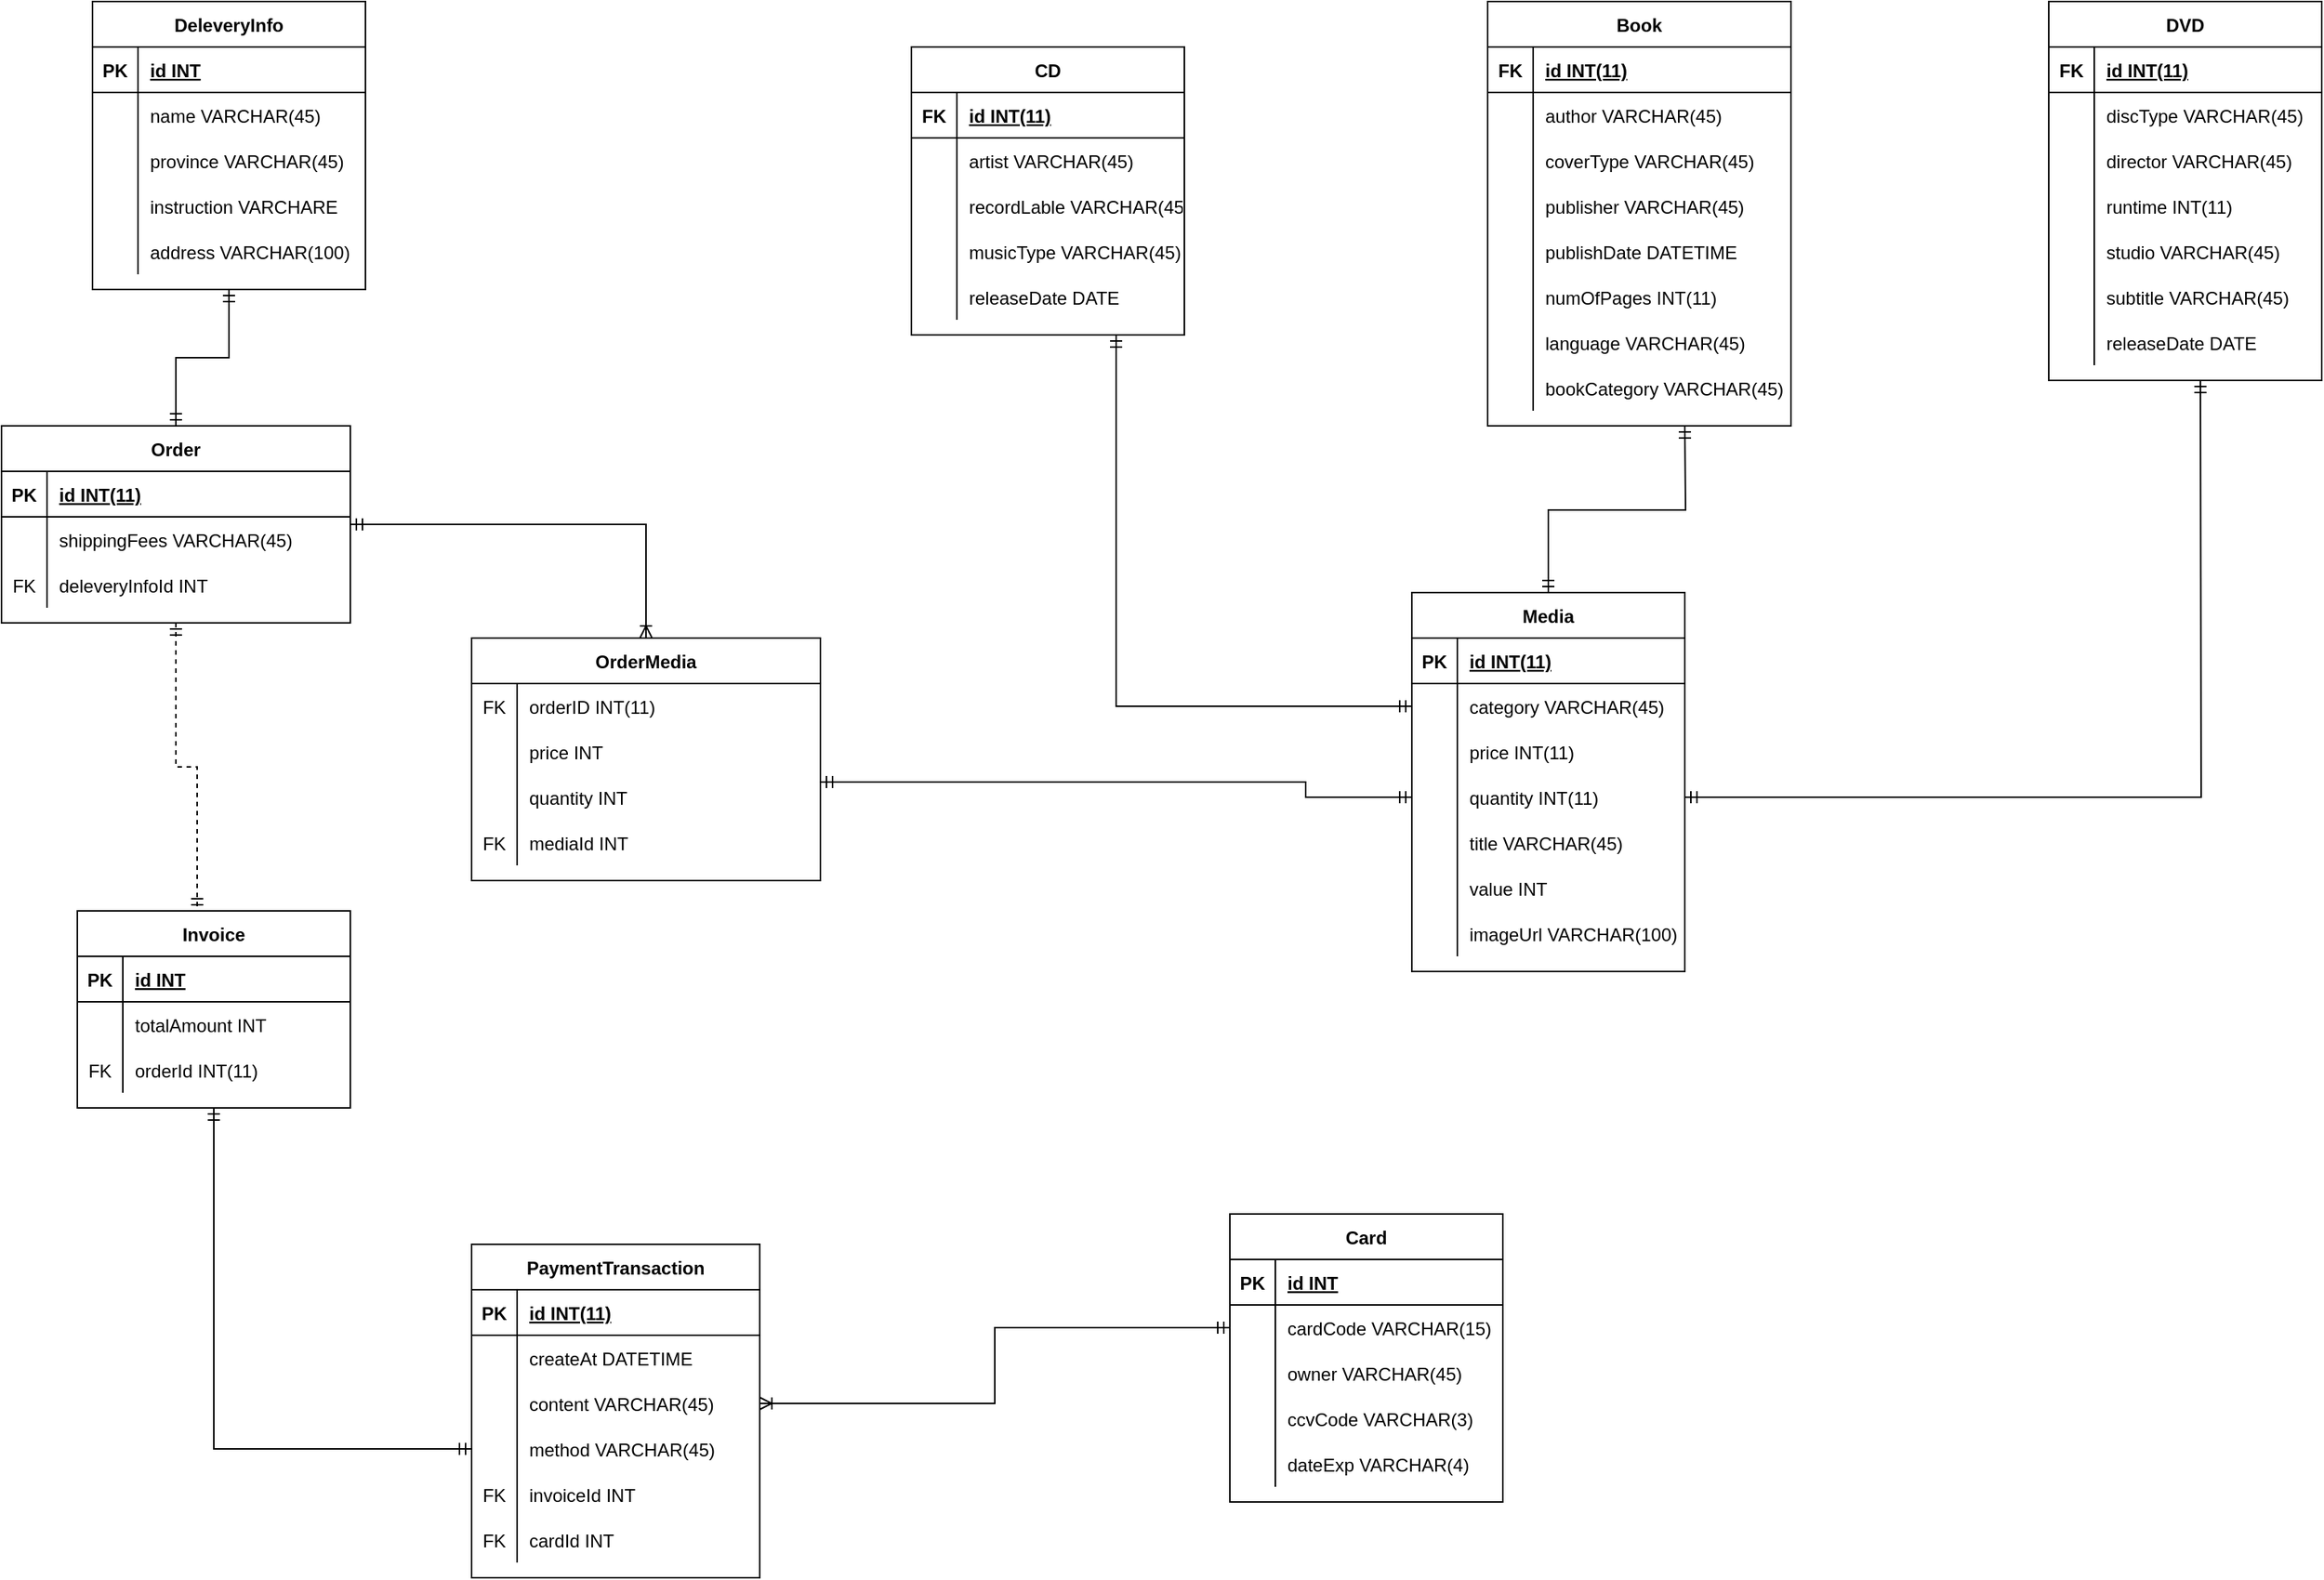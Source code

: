 <mxfile version="13.8.8" type="device"><diagram id="uJwLVoRsuFKWiYv03ELU" name="Page-1"><mxGraphModel dx="1360" dy="786" grid="1" gridSize="10" guides="1" tooltips="1" connect="1" arrows="1" fold="1" page="1" pageScale="1" pageWidth="3300" pageHeight="4681" math="0" shadow="0"><root><mxCell id="0"/><mxCell id="1" parent="0"/><mxCell id="a1YncgUa84bB04ap9Kon-190" style="edgeStyle=orthogonalEdgeStyle;rounded=0;orthogonalLoop=1;jettySize=auto;html=1;endArrow=ERmandOne;endFill=0;startArrow=ERmandOne;startFill=0;" edge="1" parent="1" source="a1YncgUa84bB04ap9Kon-1" target="a1YncgUa84bB04ap9Kon-164"><mxGeometry relative="1" as="geometry"/></mxCell><mxCell id="a1YncgUa84bB04ap9Kon-1" value="DeleveryInfo" style="shape=table;startSize=30;container=1;collapsible=1;childLayout=tableLayout;fixedRows=1;rowLines=0;fontStyle=1;align=center;resizeLast=1;" vertex="1" parent="1"><mxGeometry x="120" y="140" width="180" height="190" as="geometry"/></mxCell><mxCell id="a1YncgUa84bB04ap9Kon-2" value="" style="shape=partialRectangle;collapsible=0;dropTarget=0;pointerEvents=0;fillColor=none;top=0;left=0;bottom=1;right=0;points=[[0,0.5],[1,0.5]];portConstraint=eastwest;" vertex="1" parent="a1YncgUa84bB04ap9Kon-1"><mxGeometry y="30" width="180" height="30" as="geometry"/></mxCell><mxCell id="a1YncgUa84bB04ap9Kon-3" value="PK" style="shape=partialRectangle;connectable=0;fillColor=none;top=0;left=0;bottom=0;right=0;fontStyle=1;overflow=hidden;" vertex="1" parent="a1YncgUa84bB04ap9Kon-2"><mxGeometry width="30" height="30" as="geometry"/></mxCell><mxCell id="a1YncgUa84bB04ap9Kon-4" value="id INT" style="shape=partialRectangle;connectable=0;fillColor=none;top=0;left=0;bottom=0;right=0;align=left;spacingLeft=6;fontStyle=5;overflow=hidden;" vertex="1" parent="a1YncgUa84bB04ap9Kon-2"><mxGeometry x="30" width="150" height="30" as="geometry"/></mxCell><mxCell id="a1YncgUa84bB04ap9Kon-5" value="" style="shape=partialRectangle;collapsible=0;dropTarget=0;pointerEvents=0;fillColor=none;top=0;left=0;bottom=0;right=0;points=[[0,0.5],[1,0.5]];portConstraint=eastwest;" vertex="1" parent="a1YncgUa84bB04ap9Kon-1"><mxGeometry y="60" width="180" height="30" as="geometry"/></mxCell><mxCell id="a1YncgUa84bB04ap9Kon-6" value="" style="shape=partialRectangle;connectable=0;fillColor=none;top=0;left=0;bottom=0;right=0;editable=1;overflow=hidden;" vertex="1" parent="a1YncgUa84bB04ap9Kon-5"><mxGeometry width="30" height="30" as="geometry"/></mxCell><mxCell id="a1YncgUa84bB04ap9Kon-7" value="name VARCHAR(45)" style="shape=partialRectangle;connectable=0;fillColor=none;top=0;left=0;bottom=0;right=0;align=left;spacingLeft=6;overflow=hidden;" vertex="1" parent="a1YncgUa84bB04ap9Kon-5"><mxGeometry x="30" width="150" height="30" as="geometry"/></mxCell><mxCell id="a1YncgUa84bB04ap9Kon-8" value="" style="shape=partialRectangle;collapsible=0;dropTarget=0;pointerEvents=0;fillColor=none;top=0;left=0;bottom=0;right=0;points=[[0,0.5],[1,0.5]];portConstraint=eastwest;" vertex="1" parent="a1YncgUa84bB04ap9Kon-1"><mxGeometry y="90" width="180" height="30" as="geometry"/></mxCell><mxCell id="a1YncgUa84bB04ap9Kon-9" value="" style="shape=partialRectangle;connectable=0;fillColor=none;top=0;left=0;bottom=0;right=0;editable=1;overflow=hidden;" vertex="1" parent="a1YncgUa84bB04ap9Kon-8"><mxGeometry width="30" height="30" as="geometry"/></mxCell><mxCell id="a1YncgUa84bB04ap9Kon-10" value="province VARCHAR(45)" style="shape=partialRectangle;connectable=0;fillColor=none;top=0;left=0;bottom=0;right=0;align=left;spacingLeft=6;overflow=hidden;" vertex="1" parent="a1YncgUa84bB04ap9Kon-8"><mxGeometry x="30" width="150" height="30" as="geometry"/></mxCell><mxCell id="a1YncgUa84bB04ap9Kon-11" value="" style="shape=partialRectangle;collapsible=0;dropTarget=0;pointerEvents=0;fillColor=none;top=0;left=0;bottom=0;right=0;points=[[0,0.5],[1,0.5]];portConstraint=eastwest;" vertex="1" parent="a1YncgUa84bB04ap9Kon-1"><mxGeometry y="120" width="180" height="30" as="geometry"/></mxCell><mxCell id="a1YncgUa84bB04ap9Kon-12" value="" style="shape=partialRectangle;connectable=0;fillColor=none;top=0;left=0;bottom=0;right=0;editable=1;overflow=hidden;" vertex="1" parent="a1YncgUa84bB04ap9Kon-11"><mxGeometry width="30" height="30" as="geometry"/></mxCell><mxCell id="a1YncgUa84bB04ap9Kon-13" value="instruction VARCHARE" style="shape=partialRectangle;connectable=0;fillColor=none;top=0;left=0;bottom=0;right=0;align=left;spacingLeft=6;overflow=hidden;" vertex="1" parent="a1YncgUa84bB04ap9Kon-11"><mxGeometry x="30" width="150" height="30" as="geometry"/></mxCell><mxCell id="a1YncgUa84bB04ap9Kon-19" value="" style="shape=partialRectangle;collapsible=0;dropTarget=0;pointerEvents=0;fillColor=none;top=0;left=0;bottom=0;right=0;points=[[0,0.5],[1,0.5]];portConstraint=eastwest;" vertex="1" parent="a1YncgUa84bB04ap9Kon-1"><mxGeometry y="150" width="180" height="30" as="geometry"/></mxCell><mxCell id="a1YncgUa84bB04ap9Kon-20" value="" style="shape=partialRectangle;connectable=0;fillColor=none;top=0;left=0;bottom=0;right=0;editable=1;overflow=hidden;" vertex="1" parent="a1YncgUa84bB04ap9Kon-19"><mxGeometry width="30" height="30" as="geometry"/></mxCell><mxCell id="a1YncgUa84bB04ap9Kon-21" value="address VARCHAR(100)" style="shape=partialRectangle;connectable=0;fillColor=none;top=0;left=0;bottom=0;right=0;align=left;spacingLeft=6;overflow=hidden;" vertex="1" parent="a1YncgUa84bB04ap9Kon-19"><mxGeometry x="30" width="150" height="30" as="geometry"/></mxCell><mxCell id="a1YncgUa84bB04ap9Kon-22" value="CD" style="shape=table;startSize=30;container=1;collapsible=1;childLayout=tableLayout;fixedRows=1;rowLines=0;fontStyle=1;align=center;resizeLast=1;" vertex="1" parent="1"><mxGeometry x="660" y="170" width="180" height="190" as="geometry"/></mxCell><mxCell id="a1YncgUa84bB04ap9Kon-23" value="" style="shape=partialRectangle;collapsible=0;dropTarget=0;pointerEvents=0;fillColor=none;top=0;left=0;bottom=1;right=0;points=[[0,0.5],[1,0.5]];portConstraint=eastwest;" vertex="1" parent="a1YncgUa84bB04ap9Kon-22"><mxGeometry y="30" width="180" height="30" as="geometry"/></mxCell><mxCell id="a1YncgUa84bB04ap9Kon-24" value="FK" style="shape=partialRectangle;connectable=0;fillColor=none;top=0;left=0;bottom=0;right=0;fontStyle=1;overflow=hidden;" vertex="1" parent="a1YncgUa84bB04ap9Kon-23"><mxGeometry width="30" height="30" as="geometry"/></mxCell><mxCell id="a1YncgUa84bB04ap9Kon-25" value="id INT(11)" style="shape=partialRectangle;connectable=0;fillColor=none;top=0;left=0;bottom=0;right=0;align=left;spacingLeft=6;fontStyle=5;overflow=hidden;" vertex="1" parent="a1YncgUa84bB04ap9Kon-23"><mxGeometry x="30" width="150" height="30" as="geometry"/></mxCell><mxCell id="a1YncgUa84bB04ap9Kon-26" value="" style="shape=partialRectangle;collapsible=0;dropTarget=0;pointerEvents=0;fillColor=none;top=0;left=0;bottom=0;right=0;points=[[0,0.5],[1,0.5]];portConstraint=eastwest;" vertex="1" parent="a1YncgUa84bB04ap9Kon-22"><mxGeometry y="60" width="180" height="30" as="geometry"/></mxCell><mxCell id="a1YncgUa84bB04ap9Kon-27" value="" style="shape=partialRectangle;connectable=0;fillColor=none;top=0;left=0;bottom=0;right=0;editable=1;overflow=hidden;" vertex="1" parent="a1YncgUa84bB04ap9Kon-26"><mxGeometry width="30" height="30" as="geometry"/></mxCell><mxCell id="a1YncgUa84bB04ap9Kon-28" value="artist VARCHAR(45)" style="shape=partialRectangle;connectable=0;fillColor=none;top=0;left=0;bottom=0;right=0;align=left;spacingLeft=6;overflow=hidden;" vertex="1" parent="a1YncgUa84bB04ap9Kon-26"><mxGeometry x="30" width="150" height="30" as="geometry"/></mxCell><mxCell id="a1YncgUa84bB04ap9Kon-29" value="" style="shape=partialRectangle;collapsible=0;dropTarget=0;pointerEvents=0;fillColor=none;top=0;left=0;bottom=0;right=0;points=[[0,0.5],[1,0.5]];portConstraint=eastwest;" vertex="1" parent="a1YncgUa84bB04ap9Kon-22"><mxGeometry y="90" width="180" height="30" as="geometry"/></mxCell><mxCell id="a1YncgUa84bB04ap9Kon-30" value="" style="shape=partialRectangle;connectable=0;fillColor=none;top=0;left=0;bottom=0;right=0;editable=1;overflow=hidden;" vertex="1" parent="a1YncgUa84bB04ap9Kon-29"><mxGeometry width="30" height="30" as="geometry"/></mxCell><mxCell id="a1YncgUa84bB04ap9Kon-31" value="recordLable VARCHAR(45)" style="shape=partialRectangle;connectable=0;fillColor=none;top=0;left=0;bottom=0;right=0;align=left;spacingLeft=6;overflow=hidden;" vertex="1" parent="a1YncgUa84bB04ap9Kon-29"><mxGeometry x="30" width="150" height="30" as="geometry"/></mxCell><mxCell id="a1YncgUa84bB04ap9Kon-32" value="" style="shape=partialRectangle;collapsible=0;dropTarget=0;pointerEvents=0;fillColor=none;top=0;left=0;bottom=0;right=0;points=[[0,0.5],[1,0.5]];portConstraint=eastwest;" vertex="1" parent="a1YncgUa84bB04ap9Kon-22"><mxGeometry y="120" width="180" height="30" as="geometry"/></mxCell><mxCell id="a1YncgUa84bB04ap9Kon-33" value="" style="shape=partialRectangle;connectable=0;fillColor=none;top=0;left=0;bottom=0;right=0;editable=1;overflow=hidden;" vertex="1" parent="a1YncgUa84bB04ap9Kon-32"><mxGeometry width="30" height="30" as="geometry"/></mxCell><mxCell id="a1YncgUa84bB04ap9Kon-34" value="musicType VARCHAR(45)" style="shape=partialRectangle;connectable=0;fillColor=none;top=0;left=0;bottom=0;right=0;align=left;spacingLeft=6;overflow=hidden;" vertex="1" parent="a1YncgUa84bB04ap9Kon-32"><mxGeometry x="30" width="150" height="30" as="geometry"/></mxCell><mxCell id="a1YncgUa84bB04ap9Kon-35" value="" style="shape=partialRectangle;collapsible=0;dropTarget=0;pointerEvents=0;fillColor=none;top=0;left=0;bottom=0;right=0;points=[[0,0.5],[1,0.5]];portConstraint=eastwest;" vertex="1" parent="a1YncgUa84bB04ap9Kon-22"><mxGeometry y="150" width="180" height="30" as="geometry"/></mxCell><mxCell id="a1YncgUa84bB04ap9Kon-36" value="" style="shape=partialRectangle;connectable=0;fillColor=none;top=0;left=0;bottom=0;right=0;editable=1;overflow=hidden;" vertex="1" parent="a1YncgUa84bB04ap9Kon-35"><mxGeometry width="30" height="30" as="geometry"/></mxCell><mxCell id="a1YncgUa84bB04ap9Kon-37" value="releaseDate DATE" style="shape=partialRectangle;connectable=0;fillColor=none;top=0;left=0;bottom=0;right=0;align=left;spacingLeft=6;overflow=hidden;" vertex="1" parent="a1YncgUa84bB04ap9Kon-35"><mxGeometry x="30" width="150" height="30" as="geometry"/></mxCell><mxCell id="a1YncgUa84bB04ap9Kon-38" value="Book" style="shape=table;startSize=30;container=1;collapsible=1;childLayout=tableLayout;fixedRows=1;rowLines=0;fontStyle=1;align=center;resizeLast=1;" vertex="1" parent="1"><mxGeometry x="1040" y="140" width="200" height="280" as="geometry"/></mxCell><mxCell id="a1YncgUa84bB04ap9Kon-39" value="" style="shape=partialRectangle;collapsible=0;dropTarget=0;pointerEvents=0;fillColor=none;top=0;left=0;bottom=1;right=0;points=[[0,0.5],[1,0.5]];portConstraint=eastwest;" vertex="1" parent="a1YncgUa84bB04ap9Kon-38"><mxGeometry y="30" width="200" height="30" as="geometry"/></mxCell><mxCell id="a1YncgUa84bB04ap9Kon-40" value="FK" style="shape=partialRectangle;connectable=0;fillColor=none;top=0;left=0;bottom=0;right=0;fontStyle=1;overflow=hidden;" vertex="1" parent="a1YncgUa84bB04ap9Kon-39"><mxGeometry width="30" height="30" as="geometry"/></mxCell><mxCell id="a1YncgUa84bB04ap9Kon-41" value="id INT(11)" style="shape=partialRectangle;connectable=0;fillColor=none;top=0;left=0;bottom=0;right=0;align=left;spacingLeft=6;fontStyle=5;overflow=hidden;" vertex="1" parent="a1YncgUa84bB04ap9Kon-39"><mxGeometry x="30" width="170" height="30" as="geometry"/></mxCell><mxCell id="a1YncgUa84bB04ap9Kon-42" value="" style="shape=partialRectangle;collapsible=0;dropTarget=0;pointerEvents=0;fillColor=none;top=0;left=0;bottom=0;right=0;points=[[0,0.5],[1,0.5]];portConstraint=eastwest;" vertex="1" parent="a1YncgUa84bB04ap9Kon-38"><mxGeometry y="60" width="200" height="30" as="geometry"/></mxCell><mxCell id="a1YncgUa84bB04ap9Kon-43" value="" style="shape=partialRectangle;connectable=0;fillColor=none;top=0;left=0;bottom=0;right=0;editable=1;overflow=hidden;" vertex="1" parent="a1YncgUa84bB04ap9Kon-42"><mxGeometry width="30" height="30" as="geometry"/></mxCell><mxCell id="a1YncgUa84bB04ap9Kon-44" value="author VARCHAR(45)" style="shape=partialRectangle;connectable=0;fillColor=none;top=0;left=0;bottom=0;right=0;align=left;spacingLeft=6;overflow=hidden;" vertex="1" parent="a1YncgUa84bB04ap9Kon-42"><mxGeometry x="30" width="170" height="30" as="geometry"/></mxCell><mxCell id="a1YncgUa84bB04ap9Kon-45" value="" style="shape=partialRectangle;collapsible=0;dropTarget=0;pointerEvents=0;fillColor=none;top=0;left=0;bottom=0;right=0;points=[[0,0.5],[1,0.5]];portConstraint=eastwest;" vertex="1" parent="a1YncgUa84bB04ap9Kon-38"><mxGeometry y="90" width="200" height="30" as="geometry"/></mxCell><mxCell id="a1YncgUa84bB04ap9Kon-46" value="" style="shape=partialRectangle;connectable=0;fillColor=none;top=0;left=0;bottom=0;right=0;editable=1;overflow=hidden;" vertex="1" parent="a1YncgUa84bB04ap9Kon-45"><mxGeometry width="30" height="30" as="geometry"/></mxCell><mxCell id="a1YncgUa84bB04ap9Kon-47" value="coverType VARCHAR(45)" style="shape=partialRectangle;connectable=0;fillColor=none;top=0;left=0;bottom=0;right=0;align=left;spacingLeft=6;overflow=hidden;" vertex="1" parent="a1YncgUa84bB04ap9Kon-45"><mxGeometry x="30" width="170" height="30" as="geometry"/></mxCell><mxCell id="a1YncgUa84bB04ap9Kon-48" value="" style="shape=partialRectangle;collapsible=0;dropTarget=0;pointerEvents=0;fillColor=none;top=0;left=0;bottom=0;right=0;points=[[0,0.5],[1,0.5]];portConstraint=eastwest;" vertex="1" parent="a1YncgUa84bB04ap9Kon-38"><mxGeometry y="120" width="200" height="30" as="geometry"/></mxCell><mxCell id="a1YncgUa84bB04ap9Kon-49" value="" style="shape=partialRectangle;connectable=0;fillColor=none;top=0;left=0;bottom=0;right=0;editable=1;overflow=hidden;" vertex="1" parent="a1YncgUa84bB04ap9Kon-48"><mxGeometry width="30" height="30" as="geometry"/></mxCell><mxCell id="a1YncgUa84bB04ap9Kon-50" value="publisher VARCHAR(45)" style="shape=partialRectangle;connectable=0;fillColor=none;top=0;left=0;bottom=0;right=0;align=left;spacingLeft=6;overflow=hidden;" vertex="1" parent="a1YncgUa84bB04ap9Kon-48"><mxGeometry x="30" width="170" height="30" as="geometry"/></mxCell><mxCell id="a1YncgUa84bB04ap9Kon-51" value="" style="shape=partialRectangle;collapsible=0;dropTarget=0;pointerEvents=0;fillColor=none;top=0;left=0;bottom=0;right=0;points=[[0,0.5],[1,0.5]];portConstraint=eastwest;" vertex="1" parent="a1YncgUa84bB04ap9Kon-38"><mxGeometry y="150" width="200" height="30" as="geometry"/></mxCell><mxCell id="a1YncgUa84bB04ap9Kon-52" value="" style="shape=partialRectangle;connectable=0;fillColor=none;top=0;left=0;bottom=0;right=0;editable=1;overflow=hidden;" vertex="1" parent="a1YncgUa84bB04ap9Kon-51"><mxGeometry width="30" height="30" as="geometry"/></mxCell><mxCell id="a1YncgUa84bB04ap9Kon-53" value="publishDate DATETIME" style="shape=partialRectangle;connectable=0;fillColor=none;top=0;left=0;bottom=0;right=0;align=left;spacingLeft=6;overflow=hidden;" vertex="1" parent="a1YncgUa84bB04ap9Kon-51"><mxGeometry x="30" width="170" height="30" as="geometry"/></mxCell><mxCell id="a1YncgUa84bB04ap9Kon-71" value="" style="shape=partialRectangle;collapsible=0;dropTarget=0;pointerEvents=0;fillColor=none;top=0;left=0;bottom=0;right=0;points=[[0,0.5],[1,0.5]];portConstraint=eastwest;" vertex="1" parent="a1YncgUa84bB04ap9Kon-38"><mxGeometry y="180" width="200" height="30" as="geometry"/></mxCell><mxCell id="a1YncgUa84bB04ap9Kon-72" value="" style="shape=partialRectangle;connectable=0;fillColor=none;top=0;left=0;bottom=0;right=0;editable=1;overflow=hidden;" vertex="1" parent="a1YncgUa84bB04ap9Kon-71"><mxGeometry width="30" height="30" as="geometry"/></mxCell><mxCell id="a1YncgUa84bB04ap9Kon-73" value="numOfPages INT(11)" style="shape=partialRectangle;connectable=0;fillColor=none;top=0;left=0;bottom=0;right=0;align=left;spacingLeft=6;overflow=hidden;" vertex="1" parent="a1YncgUa84bB04ap9Kon-71"><mxGeometry x="30" width="170" height="30" as="geometry"/></mxCell><mxCell id="a1YncgUa84bB04ap9Kon-75" value="" style="shape=partialRectangle;collapsible=0;dropTarget=0;pointerEvents=0;fillColor=none;top=0;left=0;bottom=0;right=0;points=[[0,0.5],[1,0.5]];portConstraint=eastwest;" vertex="1" parent="a1YncgUa84bB04ap9Kon-38"><mxGeometry y="210" width="200" height="30" as="geometry"/></mxCell><mxCell id="a1YncgUa84bB04ap9Kon-76" value="" style="shape=partialRectangle;connectable=0;fillColor=none;top=0;left=0;bottom=0;right=0;editable=1;overflow=hidden;" vertex="1" parent="a1YncgUa84bB04ap9Kon-75"><mxGeometry width="30" height="30" as="geometry"/></mxCell><mxCell id="a1YncgUa84bB04ap9Kon-77" value="language VARCHAR(45)" style="shape=partialRectangle;connectable=0;fillColor=none;top=0;left=0;bottom=0;right=0;align=left;spacingLeft=6;overflow=hidden;" vertex="1" parent="a1YncgUa84bB04ap9Kon-75"><mxGeometry x="30" width="170" height="30" as="geometry"/></mxCell><mxCell id="a1YncgUa84bB04ap9Kon-79" value="" style="shape=partialRectangle;collapsible=0;dropTarget=0;pointerEvents=0;fillColor=none;top=0;left=0;bottom=0;right=0;points=[[0,0.5],[1,0.5]];portConstraint=eastwest;" vertex="1" parent="a1YncgUa84bB04ap9Kon-38"><mxGeometry y="240" width="200" height="30" as="geometry"/></mxCell><mxCell id="a1YncgUa84bB04ap9Kon-80" value="" style="shape=partialRectangle;connectable=0;fillColor=none;top=0;left=0;bottom=0;right=0;editable=1;overflow=hidden;" vertex="1" parent="a1YncgUa84bB04ap9Kon-79"><mxGeometry width="30" height="30" as="geometry"/></mxCell><mxCell id="a1YncgUa84bB04ap9Kon-81" value="bookCategory VARCHAR(45)" style="shape=partialRectangle;connectable=0;fillColor=none;top=0;left=0;bottom=0;right=0;align=left;spacingLeft=6;overflow=hidden;" vertex="1" parent="a1YncgUa84bB04ap9Kon-79"><mxGeometry x="30" width="170" height="30" as="geometry"/></mxCell><mxCell id="a1YncgUa84bB04ap9Kon-54" value="DVD" style="shape=table;startSize=30;container=1;collapsible=1;childLayout=tableLayout;fixedRows=1;rowLines=0;fontStyle=1;align=center;resizeLast=1;" vertex="1" parent="1"><mxGeometry x="1410" y="140" width="180" height="250" as="geometry"/></mxCell><mxCell id="a1YncgUa84bB04ap9Kon-55" value="" style="shape=partialRectangle;collapsible=0;dropTarget=0;pointerEvents=0;fillColor=none;top=0;left=0;bottom=1;right=0;points=[[0,0.5],[1,0.5]];portConstraint=eastwest;" vertex="1" parent="a1YncgUa84bB04ap9Kon-54"><mxGeometry y="30" width="180" height="30" as="geometry"/></mxCell><mxCell id="a1YncgUa84bB04ap9Kon-56" value="FK" style="shape=partialRectangle;connectable=0;fillColor=none;top=0;left=0;bottom=0;right=0;fontStyle=1;overflow=hidden;" vertex="1" parent="a1YncgUa84bB04ap9Kon-55"><mxGeometry width="30" height="30" as="geometry"/></mxCell><mxCell id="a1YncgUa84bB04ap9Kon-57" value="id INT(11)" style="shape=partialRectangle;connectable=0;fillColor=none;top=0;left=0;bottom=0;right=0;align=left;spacingLeft=6;fontStyle=5;overflow=hidden;" vertex="1" parent="a1YncgUa84bB04ap9Kon-55"><mxGeometry x="30" width="150" height="30" as="geometry"/></mxCell><mxCell id="a1YncgUa84bB04ap9Kon-58" value="" style="shape=partialRectangle;collapsible=0;dropTarget=0;pointerEvents=0;fillColor=none;top=0;left=0;bottom=0;right=0;points=[[0,0.5],[1,0.5]];portConstraint=eastwest;" vertex="1" parent="a1YncgUa84bB04ap9Kon-54"><mxGeometry y="60" width="180" height="30" as="geometry"/></mxCell><mxCell id="a1YncgUa84bB04ap9Kon-59" value="" style="shape=partialRectangle;connectable=0;fillColor=none;top=0;left=0;bottom=0;right=0;editable=1;overflow=hidden;" vertex="1" parent="a1YncgUa84bB04ap9Kon-58"><mxGeometry width="30" height="30" as="geometry"/></mxCell><mxCell id="a1YncgUa84bB04ap9Kon-60" value="discType VARCHAR(45)" style="shape=partialRectangle;connectable=0;fillColor=none;top=0;left=0;bottom=0;right=0;align=left;spacingLeft=6;overflow=hidden;" vertex="1" parent="a1YncgUa84bB04ap9Kon-58"><mxGeometry x="30" width="150" height="30" as="geometry"/></mxCell><mxCell id="a1YncgUa84bB04ap9Kon-61" value="" style="shape=partialRectangle;collapsible=0;dropTarget=0;pointerEvents=0;fillColor=none;top=0;left=0;bottom=0;right=0;points=[[0,0.5],[1,0.5]];portConstraint=eastwest;" vertex="1" parent="a1YncgUa84bB04ap9Kon-54"><mxGeometry y="90" width="180" height="30" as="geometry"/></mxCell><mxCell id="a1YncgUa84bB04ap9Kon-62" value="" style="shape=partialRectangle;connectable=0;fillColor=none;top=0;left=0;bottom=0;right=0;editable=1;overflow=hidden;" vertex="1" parent="a1YncgUa84bB04ap9Kon-61"><mxGeometry width="30" height="30" as="geometry"/></mxCell><mxCell id="a1YncgUa84bB04ap9Kon-63" value="director VARCHAR(45)" style="shape=partialRectangle;connectable=0;fillColor=none;top=0;left=0;bottom=0;right=0;align=left;spacingLeft=6;overflow=hidden;" vertex="1" parent="a1YncgUa84bB04ap9Kon-61"><mxGeometry x="30" width="150" height="30" as="geometry"/></mxCell><mxCell id="a1YncgUa84bB04ap9Kon-64" value="" style="shape=partialRectangle;collapsible=0;dropTarget=0;pointerEvents=0;fillColor=none;top=0;left=0;bottom=0;right=0;points=[[0,0.5],[1,0.5]];portConstraint=eastwest;" vertex="1" parent="a1YncgUa84bB04ap9Kon-54"><mxGeometry y="120" width="180" height="30" as="geometry"/></mxCell><mxCell id="a1YncgUa84bB04ap9Kon-65" value="" style="shape=partialRectangle;connectable=0;fillColor=none;top=0;left=0;bottom=0;right=0;editable=1;overflow=hidden;" vertex="1" parent="a1YncgUa84bB04ap9Kon-64"><mxGeometry width="30" height="30" as="geometry"/></mxCell><mxCell id="a1YncgUa84bB04ap9Kon-66" value="runtime INT(11)" style="shape=partialRectangle;connectable=0;fillColor=none;top=0;left=0;bottom=0;right=0;align=left;spacingLeft=6;overflow=hidden;" vertex="1" parent="a1YncgUa84bB04ap9Kon-64"><mxGeometry x="30" width="150" height="30" as="geometry"/></mxCell><mxCell id="a1YncgUa84bB04ap9Kon-82" value="" style="shape=partialRectangle;collapsible=0;dropTarget=0;pointerEvents=0;fillColor=none;top=0;left=0;bottom=0;right=0;points=[[0,0.5],[1,0.5]];portConstraint=eastwest;" vertex="1" parent="a1YncgUa84bB04ap9Kon-54"><mxGeometry y="150" width="180" height="30" as="geometry"/></mxCell><mxCell id="a1YncgUa84bB04ap9Kon-83" value="" style="shape=partialRectangle;connectable=0;fillColor=none;top=0;left=0;bottom=0;right=0;editable=1;overflow=hidden;" vertex="1" parent="a1YncgUa84bB04ap9Kon-82"><mxGeometry width="30" height="30" as="geometry"/></mxCell><mxCell id="a1YncgUa84bB04ap9Kon-84" value="studio VARCHAR(45)" style="shape=partialRectangle;connectable=0;fillColor=none;top=0;left=0;bottom=0;right=0;align=left;spacingLeft=6;overflow=hidden;" vertex="1" parent="a1YncgUa84bB04ap9Kon-82"><mxGeometry x="30" width="150" height="30" as="geometry"/></mxCell><mxCell id="a1YncgUa84bB04ap9Kon-85" value="" style="shape=partialRectangle;collapsible=0;dropTarget=0;pointerEvents=0;fillColor=none;top=0;left=0;bottom=0;right=0;points=[[0,0.5],[1,0.5]];portConstraint=eastwest;" vertex="1" parent="a1YncgUa84bB04ap9Kon-54"><mxGeometry y="180" width="180" height="30" as="geometry"/></mxCell><mxCell id="a1YncgUa84bB04ap9Kon-86" value="" style="shape=partialRectangle;connectable=0;fillColor=none;top=0;left=0;bottom=0;right=0;editable=1;overflow=hidden;" vertex="1" parent="a1YncgUa84bB04ap9Kon-85"><mxGeometry width="30" height="30" as="geometry"/></mxCell><mxCell id="a1YncgUa84bB04ap9Kon-87" value="subtitle VARCHAR(45)" style="shape=partialRectangle;connectable=0;fillColor=none;top=0;left=0;bottom=0;right=0;align=left;spacingLeft=6;overflow=hidden;" vertex="1" parent="a1YncgUa84bB04ap9Kon-85"><mxGeometry x="30" width="150" height="30" as="geometry"/></mxCell><mxCell id="a1YncgUa84bB04ap9Kon-67" value="" style="shape=partialRectangle;collapsible=0;dropTarget=0;pointerEvents=0;fillColor=none;top=0;left=0;bottom=0;right=0;points=[[0,0.5],[1,0.5]];portConstraint=eastwest;" vertex="1" parent="a1YncgUa84bB04ap9Kon-54"><mxGeometry y="210" width="180" height="30" as="geometry"/></mxCell><mxCell id="a1YncgUa84bB04ap9Kon-68" value="" style="shape=partialRectangle;connectable=0;fillColor=none;top=0;left=0;bottom=0;right=0;editable=1;overflow=hidden;" vertex="1" parent="a1YncgUa84bB04ap9Kon-67"><mxGeometry width="30" height="30" as="geometry"/></mxCell><mxCell id="a1YncgUa84bB04ap9Kon-69" value="releaseDate DATE" style="shape=partialRectangle;connectable=0;fillColor=none;top=0;left=0;bottom=0;right=0;align=left;spacingLeft=6;overflow=hidden;" vertex="1" parent="a1YncgUa84bB04ap9Kon-67"><mxGeometry x="30" width="150" height="30" as="geometry"/></mxCell><mxCell id="a1YncgUa84bB04ap9Kon-202" style="edgeStyle=orthogonalEdgeStyle;rounded=0;orthogonalLoop=1;jettySize=auto;html=1;startArrow=ERmandOne;startFill=0;endArrow=ERmandOne;endFill=0;" edge="1" parent="1" source="a1YncgUa84bB04ap9Kon-88"><mxGeometry relative="1" as="geometry"><mxPoint x="1170" y="420" as="targetPoint"/></mxGeometry></mxCell><mxCell id="a1YncgUa84bB04ap9Kon-88" value="Media" style="shape=table;startSize=30;container=1;collapsible=1;childLayout=tableLayout;fixedRows=1;rowLines=0;fontStyle=1;align=center;resizeLast=1;" vertex="1" parent="1"><mxGeometry x="990" y="530" width="180" height="250" as="geometry"/></mxCell><mxCell id="a1YncgUa84bB04ap9Kon-89" value="" style="shape=partialRectangle;collapsible=0;dropTarget=0;pointerEvents=0;fillColor=none;top=0;left=0;bottom=1;right=0;points=[[0,0.5],[1,0.5]];portConstraint=eastwest;" vertex="1" parent="a1YncgUa84bB04ap9Kon-88"><mxGeometry y="30" width="180" height="30" as="geometry"/></mxCell><mxCell id="a1YncgUa84bB04ap9Kon-90" value="PK" style="shape=partialRectangle;connectable=0;fillColor=none;top=0;left=0;bottom=0;right=0;fontStyle=1;overflow=hidden;" vertex="1" parent="a1YncgUa84bB04ap9Kon-89"><mxGeometry width="30" height="30" as="geometry"/></mxCell><mxCell id="a1YncgUa84bB04ap9Kon-91" value="id INT(11)" style="shape=partialRectangle;connectable=0;fillColor=none;top=0;left=0;bottom=0;right=0;align=left;spacingLeft=6;fontStyle=5;overflow=hidden;" vertex="1" parent="a1YncgUa84bB04ap9Kon-89"><mxGeometry x="30" width="150" height="30" as="geometry"/></mxCell><mxCell id="a1YncgUa84bB04ap9Kon-92" value="" style="shape=partialRectangle;collapsible=0;dropTarget=0;pointerEvents=0;fillColor=none;top=0;left=0;bottom=0;right=0;points=[[0,0.5],[1,0.5]];portConstraint=eastwest;" vertex="1" parent="a1YncgUa84bB04ap9Kon-88"><mxGeometry y="60" width="180" height="30" as="geometry"/></mxCell><mxCell id="a1YncgUa84bB04ap9Kon-93" value="" style="shape=partialRectangle;connectable=0;fillColor=none;top=0;left=0;bottom=0;right=0;editable=1;overflow=hidden;" vertex="1" parent="a1YncgUa84bB04ap9Kon-92"><mxGeometry width="30" height="30" as="geometry"/></mxCell><mxCell id="a1YncgUa84bB04ap9Kon-94" value="category VARCHAR(45)" style="shape=partialRectangle;connectable=0;fillColor=none;top=0;left=0;bottom=0;right=0;align=left;spacingLeft=6;overflow=hidden;" vertex="1" parent="a1YncgUa84bB04ap9Kon-92"><mxGeometry x="30" width="150" height="30" as="geometry"/></mxCell><mxCell id="a1YncgUa84bB04ap9Kon-104" value="" style="shape=partialRectangle;collapsible=0;dropTarget=0;pointerEvents=0;fillColor=none;top=0;left=0;bottom=0;right=0;points=[[0,0.5],[1,0.5]];portConstraint=eastwest;" vertex="1" parent="a1YncgUa84bB04ap9Kon-88"><mxGeometry y="90" width="180" height="30" as="geometry"/></mxCell><mxCell id="a1YncgUa84bB04ap9Kon-105" value="" style="shape=partialRectangle;connectable=0;fillColor=none;top=0;left=0;bottom=0;right=0;editable=1;overflow=hidden;" vertex="1" parent="a1YncgUa84bB04ap9Kon-104"><mxGeometry width="30" height="30" as="geometry"/></mxCell><mxCell id="a1YncgUa84bB04ap9Kon-106" value="price INT(11)" style="shape=partialRectangle;connectable=0;fillColor=none;top=0;left=0;bottom=0;right=0;align=left;spacingLeft=6;overflow=hidden;" vertex="1" parent="a1YncgUa84bB04ap9Kon-104"><mxGeometry x="30" width="150" height="30" as="geometry"/></mxCell><mxCell id="a1YncgUa84bB04ap9Kon-107" value="" style="shape=partialRectangle;collapsible=0;dropTarget=0;pointerEvents=0;fillColor=none;top=0;left=0;bottom=0;right=0;points=[[0,0.5],[1,0.5]];portConstraint=eastwest;" vertex="1" parent="a1YncgUa84bB04ap9Kon-88"><mxGeometry y="120" width="180" height="30" as="geometry"/></mxCell><mxCell id="a1YncgUa84bB04ap9Kon-108" value="" style="shape=partialRectangle;connectable=0;fillColor=none;top=0;left=0;bottom=0;right=0;editable=1;overflow=hidden;" vertex="1" parent="a1YncgUa84bB04ap9Kon-107"><mxGeometry width="30" height="30" as="geometry"/></mxCell><mxCell id="a1YncgUa84bB04ap9Kon-109" value="quantity INT(11)" style="shape=partialRectangle;connectable=0;fillColor=none;top=0;left=0;bottom=0;right=0;align=left;spacingLeft=6;overflow=hidden;" vertex="1" parent="a1YncgUa84bB04ap9Kon-107"><mxGeometry x="30" width="150" height="30" as="geometry"/></mxCell><mxCell id="a1YncgUa84bB04ap9Kon-95" value="" style="shape=partialRectangle;collapsible=0;dropTarget=0;pointerEvents=0;fillColor=none;top=0;left=0;bottom=0;right=0;points=[[0,0.5],[1,0.5]];portConstraint=eastwest;" vertex="1" parent="a1YncgUa84bB04ap9Kon-88"><mxGeometry y="150" width="180" height="30" as="geometry"/></mxCell><mxCell id="a1YncgUa84bB04ap9Kon-96" value="" style="shape=partialRectangle;connectable=0;fillColor=none;top=0;left=0;bottom=0;right=0;editable=1;overflow=hidden;" vertex="1" parent="a1YncgUa84bB04ap9Kon-95"><mxGeometry width="30" height="30" as="geometry"/></mxCell><mxCell id="a1YncgUa84bB04ap9Kon-97" value="title VARCHAR(45)" style="shape=partialRectangle;connectable=0;fillColor=none;top=0;left=0;bottom=0;right=0;align=left;spacingLeft=6;overflow=hidden;" vertex="1" parent="a1YncgUa84bB04ap9Kon-95"><mxGeometry x="30" width="150" height="30" as="geometry"/></mxCell><mxCell id="a1YncgUa84bB04ap9Kon-98" value="" style="shape=partialRectangle;collapsible=0;dropTarget=0;pointerEvents=0;fillColor=none;top=0;left=0;bottom=0;right=0;points=[[0,0.5],[1,0.5]];portConstraint=eastwest;" vertex="1" parent="a1YncgUa84bB04ap9Kon-88"><mxGeometry y="180" width="180" height="30" as="geometry"/></mxCell><mxCell id="a1YncgUa84bB04ap9Kon-99" value="" style="shape=partialRectangle;connectable=0;fillColor=none;top=0;left=0;bottom=0;right=0;editable=1;overflow=hidden;" vertex="1" parent="a1YncgUa84bB04ap9Kon-98"><mxGeometry width="30" height="30" as="geometry"/></mxCell><mxCell id="a1YncgUa84bB04ap9Kon-100" value="value INT" style="shape=partialRectangle;connectable=0;fillColor=none;top=0;left=0;bottom=0;right=0;align=left;spacingLeft=6;overflow=hidden;" vertex="1" parent="a1YncgUa84bB04ap9Kon-98"><mxGeometry x="30" width="150" height="30" as="geometry"/></mxCell><mxCell id="a1YncgUa84bB04ap9Kon-101" value="" style="shape=partialRectangle;collapsible=0;dropTarget=0;pointerEvents=0;fillColor=none;top=0;left=0;bottom=0;right=0;points=[[0,0.5],[1,0.5]];portConstraint=eastwest;" vertex="1" parent="a1YncgUa84bB04ap9Kon-88"><mxGeometry y="210" width="180" height="30" as="geometry"/></mxCell><mxCell id="a1YncgUa84bB04ap9Kon-102" value="" style="shape=partialRectangle;connectable=0;fillColor=none;top=0;left=0;bottom=0;right=0;editable=1;overflow=hidden;" vertex="1" parent="a1YncgUa84bB04ap9Kon-101"><mxGeometry width="30" height="30" as="geometry"/></mxCell><mxCell id="a1YncgUa84bB04ap9Kon-103" value="imageUrl VARCHAR(100)" style="shape=partialRectangle;connectable=0;fillColor=none;top=0;left=0;bottom=0;right=0;align=left;spacingLeft=6;overflow=hidden;" vertex="1" parent="a1YncgUa84bB04ap9Kon-101"><mxGeometry x="30" width="150" height="30" as="geometry"/></mxCell><mxCell id="a1YncgUa84bB04ap9Kon-110" value="Card" style="shape=table;startSize=30;container=1;collapsible=1;childLayout=tableLayout;fixedRows=1;rowLines=0;fontStyle=1;align=center;resizeLast=1;" vertex="1" parent="1"><mxGeometry x="870" y="940" width="180" height="190" as="geometry"/></mxCell><mxCell id="a1YncgUa84bB04ap9Kon-111" value="" style="shape=partialRectangle;collapsible=0;dropTarget=0;pointerEvents=0;fillColor=none;top=0;left=0;bottom=1;right=0;points=[[0,0.5],[1,0.5]];portConstraint=eastwest;" vertex="1" parent="a1YncgUa84bB04ap9Kon-110"><mxGeometry y="30" width="180" height="30" as="geometry"/></mxCell><mxCell id="a1YncgUa84bB04ap9Kon-112" value="PK" style="shape=partialRectangle;connectable=0;fillColor=none;top=0;left=0;bottom=0;right=0;fontStyle=1;overflow=hidden;" vertex="1" parent="a1YncgUa84bB04ap9Kon-111"><mxGeometry width="30" height="30" as="geometry"/></mxCell><mxCell id="a1YncgUa84bB04ap9Kon-113" value="id INT" style="shape=partialRectangle;connectable=0;fillColor=none;top=0;left=0;bottom=0;right=0;align=left;spacingLeft=6;fontStyle=5;overflow=hidden;" vertex="1" parent="a1YncgUa84bB04ap9Kon-111"><mxGeometry x="30" width="150" height="30" as="geometry"/></mxCell><mxCell id="a1YncgUa84bB04ap9Kon-114" value="" style="shape=partialRectangle;collapsible=0;dropTarget=0;pointerEvents=0;fillColor=none;top=0;left=0;bottom=0;right=0;points=[[0,0.5],[1,0.5]];portConstraint=eastwest;" vertex="1" parent="a1YncgUa84bB04ap9Kon-110"><mxGeometry y="60" width="180" height="30" as="geometry"/></mxCell><mxCell id="a1YncgUa84bB04ap9Kon-115" value="" style="shape=partialRectangle;connectable=0;fillColor=none;top=0;left=0;bottom=0;right=0;editable=1;overflow=hidden;" vertex="1" parent="a1YncgUa84bB04ap9Kon-114"><mxGeometry width="30" height="30" as="geometry"/></mxCell><mxCell id="a1YncgUa84bB04ap9Kon-116" value="cardCode VARCHAR(15)" style="shape=partialRectangle;connectable=0;fillColor=none;top=0;left=0;bottom=0;right=0;align=left;spacingLeft=6;overflow=hidden;" vertex="1" parent="a1YncgUa84bB04ap9Kon-114"><mxGeometry x="30" width="150" height="30" as="geometry"/></mxCell><mxCell id="a1YncgUa84bB04ap9Kon-117" value="" style="shape=partialRectangle;collapsible=0;dropTarget=0;pointerEvents=0;fillColor=none;top=0;left=0;bottom=0;right=0;points=[[0,0.5],[1,0.5]];portConstraint=eastwest;" vertex="1" parent="a1YncgUa84bB04ap9Kon-110"><mxGeometry y="90" width="180" height="30" as="geometry"/></mxCell><mxCell id="a1YncgUa84bB04ap9Kon-118" value="" style="shape=partialRectangle;connectable=0;fillColor=none;top=0;left=0;bottom=0;right=0;editable=1;overflow=hidden;" vertex="1" parent="a1YncgUa84bB04ap9Kon-117"><mxGeometry width="30" height="30" as="geometry"/></mxCell><mxCell id="a1YncgUa84bB04ap9Kon-119" value="owner VARCHAR(45)" style="shape=partialRectangle;connectable=0;fillColor=none;top=0;left=0;bottom=0;right=0;align=left;spacingLeft=6;overflow=hidden;" vertex="1" parent="a1YncgUa84bB04ap9Kon-117"><mxGeometry x="30" width="150" height="30" as="geometry"/></mxCell><mxCell id="a1YncgUa84bB04ap9Kon-120" value="" style="shape=partialRectangle;collapsible=0;dropTarget=0;pointerEvents=0;fillColor=none;top=0;left=0;bottom=0;right=0;points=[[0,0.5],[1,0.5]];portConstraint=eastwest;" vertex="1" parent="a1YncgUa84bB04ap9Kon-110"><mxGeometry y="120" width="180" height="30" as="geometry"/></mxCell><mxCell id="a1YncgUa84bB04ap9Kon-121" value="" style="shape=partialRectangle;connectable=0;fillColor=none;top=0;left=0;bottom=0;right=0;editable=1;overflow=hidden;" vertex="1" parent="a1YncgUa84bB04ap9Kon-120"><mxGeometry width="30" height="30" as="geometry"/></mxCell><mxCell id="a1YncgUa84bB04ap9Kon-122" value="ccvCode VARCHAR(3)" style="shape=partialRectangle;connectable=0;fillColor=none;top=0;left=0;bottom=0;right=0;align=left;spacingLeft=6;overflow=hidden;" vertex="1" parent="a1YncgUa84bB04ap9Kon-120"><mxGeometry x="30" width="150" height="30" as="geometry"/></mxCell><mxCell id="a1YncgUa84bB04ap9Kon-123" value="" style="shape=partialRectangle;collapsible=0;dropTarget=0;pointerEvents=0;fillColor=none;top=0;left=0;bottom=0;right=0;points=[[0,0.5],[1,0.5]];portConstraint=eastwest;" vertex="1" parent="a1YncgUa84bB04ap9Kon-110"><mxGeometry y="150" width="180" height="30" as="geometry"/></mxCell><mxCell id="a1YncgUa84bB04ap9Kon-124" value="" style="shape=partialRectangle;connectable=0;fillColor=none;top=0;left=0;bottom=0;right=0;editable=1;overflow=hidden;" vertex="1" parent="a1YncgUa84bB04ap9Kon-123"><mxGeometry width="30" height="30" as="geometry"/></mxCell><mxCell id="a1YncgUa84bB04ap9Kon-125" value="dateExp VARCHAR(4)" style="shape=partialRectangle;connectable=0;fillColor=none;top=0;left=0;bottom=0;right=0;align=left;spacingLeft=6;overflow=hidden;" vertex="1" parent="a1YncgUa84bB04ap9Kon-123"><mxGeometry x="30" width="150" height="30" as="geometry"/></mxCell><mxCell id="a1YncgUa84bB04ap9Kon-126" value="PaymentTransaction" style="shape=table;startSize=30;container=1;collapsible=1;childLayout=tableLayout;fixedRows=1;rowLines=0;fontStyle=1;align=center;resizeLast=1;" vertex="1" parent="1"><mxGeometry x="370" y="960" width="190" height="220" as="geometry"/></mxCell><mxCell id="a1YncgUa84bB04ap9Kon-127" value="" style="shape=partialRectangle;collapsible=0;dropTarget=0;pointerEvents=0;fillColor=none;top=0;left=0;bottom=1;right=0;points=[[0,0.5],[1,0.5]];portConstraint=eastwest;" vertex="1" parent="a1YncgUa84bB04ap9Kon-126"><mxGeometry y="30" width="190" height="30" as="geometry"/></mxCell><mxCell id="a1YncgUa84bB04ap9Kon-128" value="PK" style="shape=partialRectangle;connectable=0;fillColor=none;top=0;left=0;bottom=0;right=0;fontStyle=1;overflow=hidden;" vertex="1" parent="a1YncgUa84bB04ap9Kon-127"><mxGeometry width="30" height="30" as="geometry"/></mxCell><mxCell id="a1YncgUa84bB04ap9Kon-129" value="id INT(11)" style="shape=partialRectangle;connectable=0;fillColor=none;top=0;left=0;bottom=0;right=0;align=left;spacingLeft=6;fontStyle=5;overflow=hidden;" vertex="1" parent="a1YncgUa84bB04ap9Kon-127"><mxGeometry x="30" width="160" height="30" as="geometry"/></mxCell><mxCell id="a1YncgUa84bB04ap9Kon-130" value="" style="shape=partialRectangle;collapsible=0;dropTarget=0;pointerEvents=0;fillColor=none;top=0;left=0;bottom=0;right=0;points=[[0,0.5],[1,0.5]];portConstraint=eastwest;" vertex="1" parent="a1YncgUa84bB04ap9Kon-126"><mxGeometry y="60" width="190" height="30" as="geometry"/></mxCell><mxCell id="a1YncgUa84bB04ap9Kon-131" value="" style="shape=partialRectangle;connectable=0;fillColor=none;top=0;left=0;bottom=0;right=0;editable=1;overflow=hidden;" vertex="1" parent="a1YncgUa84bB04ap9Kon-130"><mxGeometry width="30" height="30" as="geometry"/></mxCell><mxCell id="a1YncgUa84bB04ap9Kon-132" value="createAt DATETIME" style="shape=partialRectangle;connectable=0;fillColor=none;top=0;left=0;bottom=0;right=0;align=left;spacingLeft=6;overflow=hidden;" vertex="1" parent="a1YncgUa84bB04ap9Kon-130"><mxGeometry x="30" width="160" height="30" as="geometry"/></mxCell><mxCell id="a1YncgUa84bB04ap9Kon-133" value="" style="shape=partialRectangle;collapsible=0;dropTarget=0;pointerEvents=0;fillColor=none;top=0;left=0;bottom=0;right=0;points=[[0,0.5],[1,0.5]];portConstraint=eastwest;" vertex="1" parent="a1YncgUa84bB04ap9Kon-126"><mxGeometry y="90" width="190" height="30" as="geometry"/></mxCell><mxCell id="a1YncgUa84bB04ap9Kon-134" value="" style="shape=partialRectangle;connectable=0;fillColor=none;top=0;left=0;bottom=0;right=0;editable=1;overflow=hidden;" vertex="1" parent="a1YncgUa84bB04ap9Kon-133"><mxGeometry width="30" height="30" as="geometry"/></mxCell><mxCell id="a1YncgUa84bB04ap9Kon-135" value="content VARCHAR(45)" style="shape=partialRectangle;connectable=0;fillColor=none;top=0;left=0;bottom=0;right=0;align=left;spacingLeft=6;overflow=hidden;" vertex="1" parent="a1YncgUa84bB04ap9Kon-133"><mxGeometry x="30" width="160" height="30" as="geometry"/></mxCell><mxCell id="a1YncgUa84bB04ap9Kon-136" value="" style="shape=partialRectangle;collapsible=0;dropTarget=0;pointerEvents=0;fillColor=none;top=0;left=0;bottom=0;right=0;points=[[0,0.5],[1,0.5]];portConstraint=eastwest;" vertex="1" parent="a1YncgUa84bB04ap9Kon-126"><mxGeometry y="120" width="190" height="30" as="geometry"/></mxCell><mxCell id="a1YncgUa84bB04ap9Kon-137" value="" style="shape=partialRectangle;connectable=0;fillColor=none;top=0;left=0;bottom=0;right=0;editable=1;overflow=hidden;" vertex="1" parent="a1YncgUa84bB04ap9Kon-136"><mxGeometry width="30" height="30" as="geometry"/></mxCell><mxCell id="a1YncgUa84bB04ap9Kon-138" value="method VARCHAR(45)" style="shape=partialRectangle;connectable=0;fillColor=none;top=0;left=0;bottom=0;right=0;align=left;spacingLeft=6;overflow=hidden;" vertex="1" parent="a1YncgUa84bB04ap9Kon-136"><mxGeometry x="30" width="160" height="30" as="geometry"/></mxCell><mxCell id="a1YncgUa84bB04ap9Kon-142" value="" style="shape=partialRectangle;collapsible=0;dropTarget=0;pointerEvents=0;fillColor=none;top=0;left=0;bottom=0;right=0;points=[[0,0.5],[1,0.5]];portConstraint=eastwest;" vertex="1" parent="a1YncgUa84bB04ap9Kon-126"><mxGeometry y="150" width="190" height="30" as="geometry"/></mxCell><mxCell id="a1YncgUa84bB04ap9Kon-143" value="FK" style="shape=partialRectangle;connectable=0;fillColor=none;top=0;left=0;bottom=0;right=0;editable=1;overflow=hidden;" vertex="1" parent="a1YncgUa84bB04ap9Kon-142"><mxGeometry width="30" height="30" as="geometry"/></mxCell><mxCell id="a1YncgUa84bB04ap9Kon-144" value="invoiceId INT" style="shape=partialRectangle;connectable=0;fillColor=none;top=0;left=0;bottom=0;right=0;align=left;spacingLeft=6;overflow=hidden;" vertex="1" parent="a1YncgUa84bB04ap9Kon-142"><mxGeometry x="30" width="160" height="30" as="geometry"/></mxCell><mxCell id="a1YncgUa84bB04ap9Kon-139" value="" style="shape=partialRectangle;collapsible=0;dropTarget=0;pointerEvents=0;fillColor=none;top=0;left=0;bottom=0;right=0;points=[[0,0.5],[1,0.5]];portConstraint=eastwest;" vertex="1" parent="a1YncgUa84bB04ap9Kon-126"><mxGeometry y="180" width="190" height="30" as="geometry"/></mxCell><mxCell id="a1YncgUa84bB04ap9Kon-140" value="FK" style="shape=partialRectangle;connectable=0;fillColor=none;top=0;left=0;bottom=0;right=0;editable=1;overflow=hidden;" vertex="1" parent="a1YncgUa84bB04ap9Kon-139"><mxGeometry width="30" height="30" as="geometry"/></mxCell><mxCell id="a1YncgUa84bB04ap9Kon-141" value="cardId INT" style="shape=partialRectangle;connectable=0;fillColor=none;top=0;left=0;bottom=0;right=0;align=left;spacingLeft=6;overflow=hidden;" vertex="1" parent="a1YncgUa84bB04ap9Kon-139"><mxGeometry x="30" width="160" height="30" as="geometry"/></mxCell><mxCell id="a1YncgUa84bB04ap9Kon-194" style="edgeStyle=orthogonalEdgeStyle;rounded=0;orthogonalLoop=1;jettySize=auto;html=1;startArrow=ERmandOne;startFill=0;endArrow=ERmandOne;endFill=0;" edge="1" parent="1" source="a1YncgUa84bB04ap9Kon-145" target="a1YncgUa84bB04ap9Kon-136"><mxGeometry relative="1" as="geometry"/></mxCell><mxCell id="a1YncgUa84bB04ap9Kon-145" value="Invoice" style="shape=table;startSize=30;container=1;collapsible=1;childLayout=tableLayout;fixedRows=1;rowLines=0;fontStyle=1;align=center;resizeLast=1;" vertex="1" parent="1"><mxGeometry x="110" y="740" width="180" height="130" as="geometry"/></mxCell><mxCell id="a1YncgUa84bB04ap9Kon-146" value="" style="shape=partialRectangle;collapsible=0;dropTarget=0;pointerEvents=0;fillColor=none;top=0;left=0;bottom=1;right=0;points=[[0,0.5],[1,0.5]];portConstraint=eastwest;" vertex="1" parent="a1YncgUa84bB04ap9Kon-145"><mxGeometry y="30" width="180" height="30" as="geometry"/></mxCell><mxCell id="a1YncgUa84bB04ap9Kon-147" value="PK" style="shape=partialRectangle;connectable=0;fillColor=none;top=0;left=0;bottom=0;right=0;fontStyle=1;overflow=hidden;" vertex="1" parent="a1YncgUa84bB04ap9Kon-146"><mxGeometry width="30" height="30" as="geometry"/></mxCell><mxCell id="a1YncgUa84bB04ap9Kon-148" value="id INT" style="shape=partialRectangle;connectable=0;fillColor=none;top=0;left=0;bottom=0;right=0;align=left;spacingLeft=6;fontStyle=5;overflow=hidden;" vertex="1" parent="a1YncgUa84bB04ap9Kon-146"><mxGeometry x="30" width="150" height="30" as="geometry"/></mxCell><mxCell id="a1YncgUa84bB04ap9Kon-155" value="" style="shape=partialRectangle;collapsible=0;dropTarget=0;pointerEvents=0;fillColor=none;top=0;left=0;bottom=0;right=0;points=[[0,0.5],[1,0.5]];portConstraint=eastwest;" vertex="1" parent="a1YncgUa84bB04ap9Kon-145"><mxGeometry y="60" width="180" height="30" as="geometry"/></mxCell><mxCell id="a1YncgUa84bB04ap9Kon-156" value="" style="shape=partialRectangle;connectable=0;fillColor=none;top=0;left=0;bottom=0;right=0;editable=1;overflow=hidden;" vertex="1" parent="a1YncgUa84bB04ap9Kon-155"><mxGeometry width="30" height="30" as="geometry"/></mxCell><mxCell id="a1YncgUa84bB04ap9Kon-157" value="totalAmount INT" style="shape=partialRectangle;connectable=0;fillColor=none;top=0;left=0;bottom=0;right=0;align=left;spacingLeft=6;overflow=hidden;" vertex="1" parent="a1YncgUa84bB04ap9Kon-155"><mxGeometry x="30" width="150" height="30" as="geometry"/></mxCell><mxCell id="a1YncgUa84bB04ap9Kon-161" value="" style="shape=partialRectangle;collapsible=0;dropTarget=0;pointerEvents=0;fillColor=none;top=0;left=0;bottom=0;right=0;points=[[0,0.5],[1,0.5]];portConstraint=eastwest;" vertex="1" parent="a1YncgUa84bB04ap9Kon-145"><mxGeometry y="90" width="180" height="30" as="geometry"/></mxCell><mxCell id="a1YncgUa84bB04ap9Kon-162" value="FK" style="shape=partialRectangle;connectable=0;fillColor=none;top=0;left=0;bottom=0;right=0;editable=1;overflow=hidden;" vertex="1" parent="a1YncgUa84bB04ap9Kon-161"><mxGeometry width="30" height="30" as="geometry"/></mxCell><mxCell id="a1YncgUa84bB04ap9Kon-163" value="orderId INT(11)" style="shape=partialRectangle;connectable=0;fillColor=none;top=0;left=0;bottom=0;right=0;align=left;spacingLeft=6;overflow=hidden;" vertex="1" parent="a1YncgUa84bB04ap9Kon-161"><mxGeometry x="30" width="150" height="30" as="geometry"/></mxCell><mxCell id="a1YncgUa84bB04ap9Kon-193" style="edgeStyle=orthogonalEdgeStyle;rounded=0;orthogonalLoop=1;jettySize=auto;html=1;entryX=0.439;entryY=0;entryDx=0;entryDy=0;entryPerimeter=0;startArrow=ERmandOne;startFill=0;endArrow=ERmandOne;endFill=0;dashed=1;" edge="1" parent="1" source="a1YncgUa84bB04ap9Kon-164" target="a1YncgUa84bB04ap9Kon-145"><mxGeometry relative="1" as="geometry"/></mxCell><mxCell id="a1YncgUa84bB04ap9Kon-198" style="edgeStyle=orthogonalEdgeStyle;rounded=0;orthogonalLoop=1;jettySize=auto;html=1;startArrow=ERmandOne;startFill=0;endArrow=ERoneToMany;endFill=0;" edge="1" parent="1" source="a1YncgUa84bB04ap9Kon-164" target="a1YncgUa84bB04ap9Kon-174"><mxGeometry relative="1" as="geometry"/></mxCell><mxCell id="a1YncgUa84bB04ap9Kon-164" value="Order" style="shape=table;startSize=30;container=1;collapsible=1;childLayout=tableLayout;fixedRows=1;rowLines=0;fontStyle=1;align=center;resizeLast=1;" vertex="1" parent="1"><mxGeometry x="60" y="420" width="230" height="130" as="geometry"/></mxCell><mxCell id="a1YncgUa84bB04ap9Kon-165" value="" style="shape=partialRectangle;collapsible=0;dropTarget=0;pointerEvents=0;fillColor=none;top=0;left=0;bottom=1;right=0;points=[[0,0.5],[1,0.5]];portConstraint=eastwest;" vertex="1" parent="a1YncgUa84bB04ap9Kon-164"><mxGeometry y="30" width="230" height="30" as="geometry"/></mxCell><mxCell id="a1YncgUa84bB04ap9Kon-166" value="PK" style="shape=partialRectangle;connectable=0;fillColor=none;top=0;left=0;bottom=0;right=0;fontStyle=1;overflow=hidden;" vertex="1" parent="a1YncgUa84bB04ap9Kon-165"><mxGeometry width="30" height="30" as="geometry"/></mxCell><mxCell id="a1YncgUa84bB04ap9Kon-167" value="id INT(11)" style="shape=partialRectangle;connectable=0;fillColor=none;top=0;left=0;bottom=0;right=0;align=left;spacingLeft=6;fontStyle=5;overflow=hidden;" vertex="1" parent="a1YncgUa84bB04ap9Kon-165"><mxGeometry x="30" width="200" height="30" as="geometry"/></mxCell><mxCell id="a1YncgUa84bB04ap9Kon-168" value="" style="shape=partialRectangle;collapsible=0;dropTarget=0;pointerEvents=0;fillColor=none;top=0;left=0;bottom=0;right=0;points=[[0,0.5],[1,0.5]];portConstraint=eastwest;" vertex="1" parent="a1YncgUa84bB04ap9Kon-164"><mxGeometry y="60" width="230" height="30" as="geometry"/></mxCell><mxCell id="a1YncgUa84bB04ap9Kon-169" value="" style="shape=partialRectangle;connectable=0;fillColor=none;top=0;left=0;bottom=0;right=0;editable=1;overflow=hidden;" vertex="1" parent="a1YncgUa84bB04ap9Kon-168"><mxGeometry width="30" height="30" as="geometry"/></mxCell><mxCell id="a1YncgUa84bB04ap9Kon-170" value="shippingFees VARCHAR(45)" style="shape=partialRectangle;connectable=0;fillColor=none;top=0;left=0;bottom=0;right=0;align=left;spacingLeft=6;overflow=hidden;" vertex="1" parent="a1YncgUa84bB04ap9Kon-168"><mxGeometry x="30" width="200" height="30" as="geometry"/></mxCell><mxCell id="a1YncgUa84bB04ap9Kon-171" value="" style="shape=partialRectangle;collapsible=0;dropTarget=0;pointerEvents=0;fillColor=none;top=0;left=0;bottom=0;right=0;points=[[0,0.5],[1,0.5]];portConstraint=eastwest;" vertex="1" parent="a1YncgUa84bB04ap9Kon-164"><mxGeometry y="90" width="230" height="30" as="geometry"/></mxCell><mxCell id="a1YncgUa84bB04ap9Kon-172" value="FK" style="shape=partialRectangle;connectable=0;fillColor=none;top=0;left=0;bottom=0;right=0;editable=1;overflow=hidden;" vertex="1" parent="a1YncgUa84bB04ap9Kon-171"><mxGeometry width="30" height="30" as="geometry"/></mxCell><mxCell id="a1YncgUa84bB04ap9Kon-173" value="deleveryInfoId INT" style="shape=partialRectangle;connectable=0;fillColor=none;top=0;left=0;bottom=0;right=0;align=left;spacingLeft=6;overflow=hidden;" vertex="1" parent="a1YncgUa84bB04ap9Kon-171"><mxGeometry x="30" width="200" height="30" as="geometry"/></mxCell><mxCell id="a1YncgUa84bB04ap9Kon-174" value="OrderMedia" style="shape=table;startSize=30;container=1;collapsible=1;childLayout=tableLayout;fixedRows=1;rowLines=0;fontStyle=1;align=center;resizeLast=1;" vertex="1" parent="1"><mxGeometry x="370" y="560" width="230" height="160" as="geometry"/></mxCell><mxCell id="a1YncgUa84bB04ap9Kon-184" value="" style="shape=partialRectangle;collapsible=0;dropTarget=0;pointerEvents=0;fillColor=none;top=0;left=0;bottom=0;right=0;points=[[0,0.5],[1,0.5]];portConstraint=eastwest;" vertex="1" parent="a1YncgUa84bB04ap9Kon-174"><mxGeometry y="30" width="230" height="30" as="geometry"/></mxCell><mxCell id="a1YncgUa84bB04ap9Kon-185" value="FK" style="shape=partialRectangle;connectable=0;fillColor=none;top=0;left=0;bottom=0;right=0;fontStyle=0;overflow=hidden;" vertex="1" parent="a1YncgUa84bB04ap9Kon-184"><mxGeometry width="30" height="30" as="geometry"/></mxCell><mxCell id="a1YncgUa84bB04ap9Kon-186" value="orderID INT(11)" style="shape=partialRectangle;connectable=0;fillColor=none;top=0;left=0;bottom=0;right=0;align=left;spacingLeft=6;fontStyle=0;overflow=hidden;" vertex="1" parent="a1YncgUa84bB04ap9Kon-184"><mxGeometry x="30" width="200" height="30" as="geometry"/></mxCell><mxCell id="a1YncgUa84bB04ap9Kon-187" value="" style="shape=partialRectangle;collapsible=0;dropTarget=0;pointerEvents=0;fillColor=none;top=0;left=0;bottom=0;right=0;points=[[0,0.5],[1,0.5]];portConstraint=eastwest;" vertex="1" parent="a1YncgUa84bB04ap9Kon-174"><mxGeometry y="60" width="230" height="30" as="geometry"/></mxCell><mxCell id="a1YncgUa84bB04ap9Kon-188" value="" style="shape=partialRectangle;connectable=0;fillColor=none;top=0;left=0;bottom=0;right=0;editable=1;overflow=hidden;" vertex="1" parent="a1YncgUa84bB04ap9Kon-187"><mxGeometry width="30" height="30" as="geometry"/></mxCell><mxCell id="a1YncgUa84bB04ap9Kon-189" value="price INT" style="shape=partialRectangle;connectable=0;fillColor=none;top=0;left=0;bottom=0;right=0;align=left;spacingLeft=6;overflow=hidden;" vertex="1" parent="a1YncgUa84bB04ap9Kon-187"><mxGeometry x="30" width="200" height="30" as="geometry"/></mxCell><mxCell id="a1YncgUa84bB04ap9Kon-178" value="" style="shape=partialRectangle;collapsible=0;dropTarget=0;pointerEvents=0;fillColor=none;top=0;left=0;bottom=0;right=0;points=[[0,0.5],[1,0.5]];portConstraint=eastwest;" vertex="1" parent="a1YncgUa84bB04ap9Kon-174"><mxGeometry y="90" width="230" height="30" as="geometry"/></mxCell><mxCell id="a1YncgUa84bB04ap9Kon-179" value="" style="shape=partialRectangle;connectable=0;fillColor=none;top=0;left=0;bottom=0;right=0;editable=1;overflow=hidden;" vertex="1" parent="a1YncgUa84bB04ap9Kon-178"><mxGeometry width="30" height="30" as="geometry"/></mxCell><mxCell id="a1YncgUa84bB04ap9Kon-180" value="quantity INT" style="shape=partialRectangle;connectable=0;fillColor=none;top=0;left=0;bottom=0;right=0;align=left;spacingLeft=6;overflow=hidden;" vertex="1" parent="a1YncgUa84bB04ap9Kon-178"><mxGeometry x="30" width="200" height="30" as="geometry"/></mxCell><mxCell id="a1YncgUa84bB04ap9Kon-181" value="" style="shape=partialRectangle;collapsible=0;dropTarget=0;pointerEvents=0;fillColor=none;top=0;left=0;bottom=0;right=0;points=[[0,0.5],[1,0.5]];portConstraint=eastwest;" vertex="1" parent="a1YncgUa84bB04ap9Kon-174"><mxGeometry y="120" width="230" height="30" as="geometry"/></mxCell><mxCell id="a1YncgUa84bB04ap9Kon-182" value="FK" style="shape=partialRectangle;connectable=0;fillColor=none;top=0;left=0;bottom=0;right=0;editable=1;overflow=hidden;" vertex="1" parent="a1YncgUa84bB04ap9Kon-181"><mxGeometry width="30" height="30" as="geometry"/></mxCell><mxCell id="a1YncgUa84bB04ap9Kon-183" value="mediaId INT" style="shape=partialRectangle;connectable=0;fillColor=none;top=0;left=0;bottom=0;right=0;align=left;spacingLeft=6;overflow=hidden;" vertex="1" parent="a1YncgUa84bB04ap9Kon-181"><mxGeometry x="30" width="200" height="30" as="geometry"/></mxCell><mxCell id="a1YncgUa84bB04ap9Kon-199" style="edgeStyle=orthogonalEdgeStyle;rounded=0;orthogonalLoop=1;jettySize=auto;html=1;entryX=0;entryY=0.5;entryDx=0;entryDy=0;startArrow=ERmandOne;startFill=0;endArrow=ERmandOne;endFill=0;" edge="1" parent="1" source="a1YncgUa84bB04ap9Kon-178" target="a1YncgUa84bB04ap9Kon-107"><mxGeometry relative="1" as="geometry"><Array as="points"><mxPoint x="635" y="655"/><mxPoint x="920" y="655"/><mxPoint x="920" y="665"/></Array></mxGeometry></mxCell><mxCell id="a1YncgUa84bB04ap9Kon-203" style="edgeStyle=orthogonalEdgeStyle;rounded=0;orthogonalLoop=1;jettySize=auto;html=1;entryX=0;entryY=0.5;entryDx=0;entryDy=0;startArrow=ERoneToMany;startFill=0;endArrow=ERmandOne;endFill=0;" edge="1" parent="1" source="a1YncgUa84bB04ap9Kon-133" target="a1YncgUa84bB04ap9Kon-114"><mxGeometry relative="1" as="geometry"/></mxCell><mxCell id="a1YncgUa84bB04ap9Kon-206" style="edgeStyle=orthogonalEdgeStyle;rounded=0;orthogonalLoop=1;jettySize=auto;html=1;entryX=0.75;entryY=1;entryDx=0;entryDy=0;startArrow=ERmandOne;startFill=0;endArrow=ERmandOne;endFill=0;" edge="1" parent="1" source="a1YncgUa84bB04ap9Kon-92" target="a1YncgUa84bB04ap9Kon-22"><mxGeometry relative="1" as="geometry"/></mxCell><mxCell id="a1YncgUa84bB04ap9Kon-207" style="edgeStyle=orthogonalEdgeStyle;rounded=0;orthogonalLoop=1;jettySize=auto;html=1;startArrow=ERmandOne;startFill=0;endArrow=ERmandOne;endFill=0;" edge="1" parent="1" source="a1YncgUa84bB04ap9Kon-107"><mxGeometry relative="1" as="geometry"><mxPoint x="1510" y="390" as="targetPoint"/></mxGeometry></mxCell></root></mxGraphModel></diagram></mxfile>